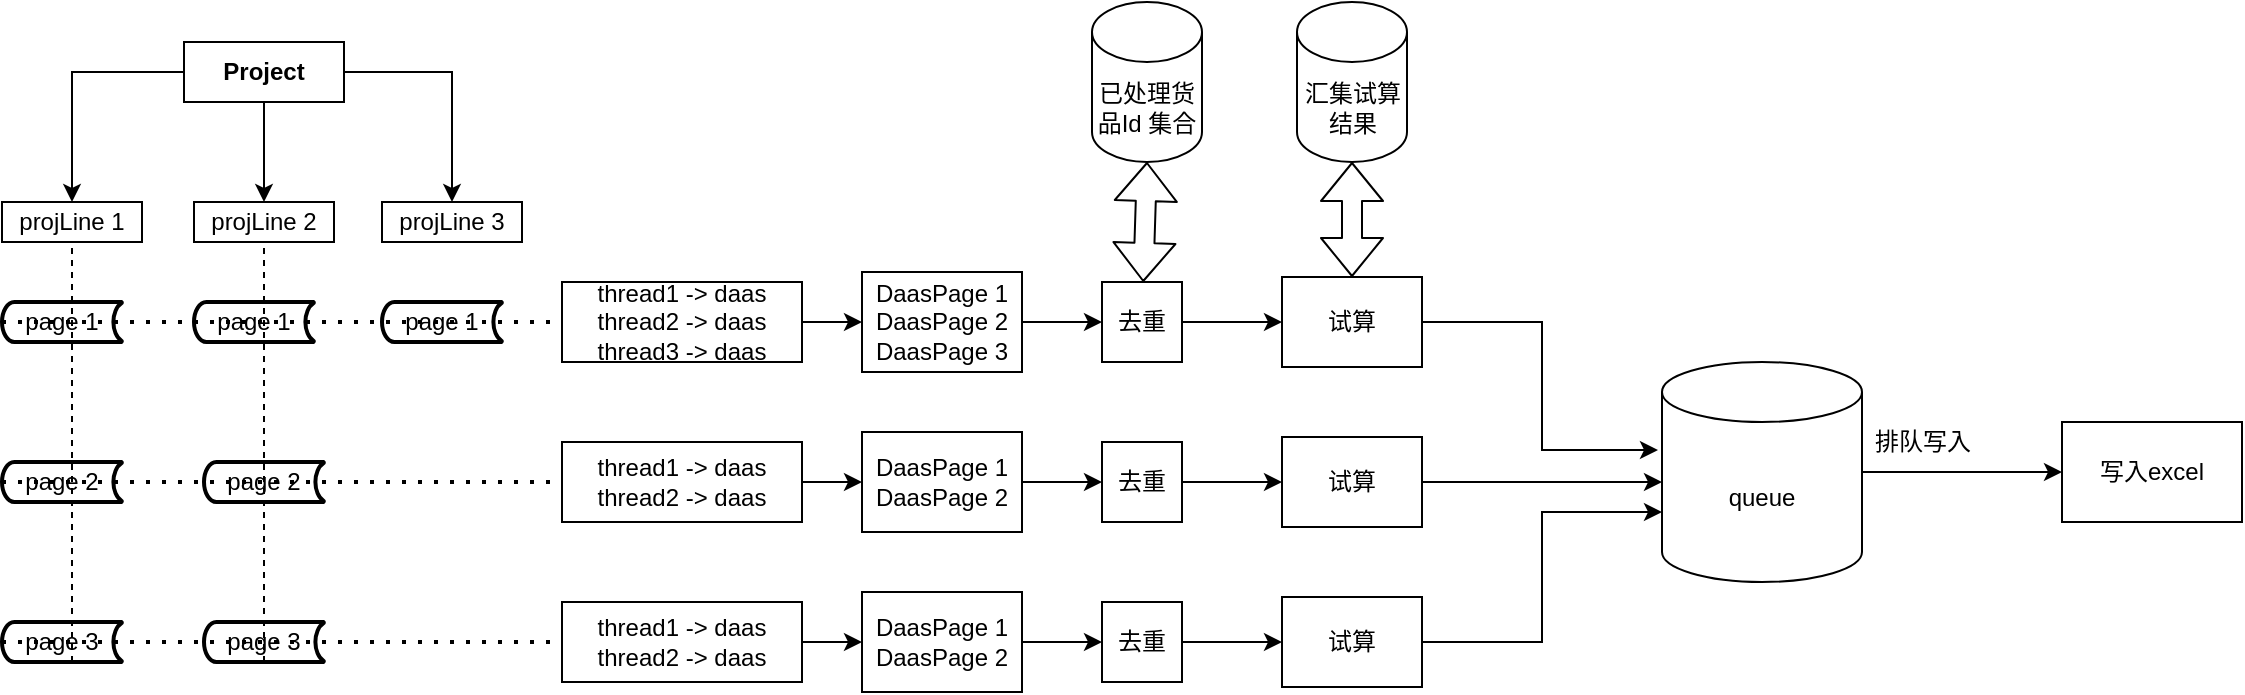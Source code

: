 <mxfile version="14.8.5" type="github">
  <diagram id="C5RBs43oDa-KdzZeNtuy" name="Page-1">
    <mxGraphModel dx="1422" dy="762" grid="1" gridSize="10" guides="1" tooltips="1" connect="1" arrows="1" fold="1" page="1" pageScale="1" pageWidth="1654" pageHeight="2336" math="0" shadow="0">
      <root>
        <mxCell id="WIyWlLk6GJQsqaUBKTNV-0" />
        <mxCell id="WIyWlLk6GJQsqaUBKTNV-1" parent="WIyWlLk6GJQsqaUBKTNV-0" />
        <mxCell id="3iObHFwWadMs1wE5Qv02-64" style="edgeStyle=orthogonalEdgeStyle;rounded=0;orthogonalLoop=1;jettySize=auto;html=1;entryX=0.5;entryY=0;entryDx=0;entryDy=0;" edge="1" parent="WIyWlLk6GJQsqaUBKTNV-1" source="3iObHFwWadMs1wE5Qv02-0" target="3iObHFwWadMs1wE5Qv02-1">
          <mxGeometry relative="1" as="geometry" />
        </mxCell>
        <mxCell id="3iObHFwWadMs1wE5Qv02-65" style="edgeStyle=orthogonalEdgeStyle;rounded=0;orthogonalLoop=1;jettySize=auto;html=1;entryX=0.5;entryY=0;entryDx=0;entryDy=0;" edge="1" parent="WIyWlLk6GJQsqaUBKTNV-1" source="3iObHFwWadMs1wE5Qv02-0" target="3iObHFwWadMs1wE5Qv02-2">
          <mxGeometry relative="1" as="geometry" />
        </mxCell>
        <mxCell id="3iObHFwWadMs1wE5Qv02-66" style="edgeStyle=orthogonalEdgeStyle;rounded=0;orthogonalLoop=1;jettySize=auto;html=1;exitX=1;exitY=0.5;exitDx=0;exitDy=0;entryX=0.5;entryY=0;entryDx=0;entryDy=0;" edge="1" parent="WIyWlLk6GJQsqaUBKTNV-1" source="3iObHFwWadMs1wE5Qv02-0" target="3iObHFwWadMs1wE5Qv02-3">
          <mxGeometry relative="1" as="geometry" />
        </mxCell>
        <mxCell id="3iObHFwWadMs1wE5Qv02-0" value="Project" style="rounded=0;whiteSpace=wrap;html=1;fontStyle=1" vertex="1" parent="WIyWlLk6GJQsqaUBKTNV-1">
          <mxGeometry x="131" y="60" width="80" height="30" as="geometry" />
        </mxCell>
        <mxCell id="3iObHFwWadMs1wE5Qv02-1" value="projLine 1" style="rounded=0;whiteSpace=wrap;html=1;" vertex="1" parent="WIyWlLk6GJQsqaUBKTNV-1">
          <mxGeometry x="40" y="140" width="70" height="20" as="geometry" />
        </mxCell>
        <mxCell id="3iObHFwWadMs1wE5Qv02-2" value="projLine 2" style="rounded=0;whiteSpace=wrap;html=1;" vertex="1" parent="WIyWlLk6GJQsqaUBKTNV-1">
          <mxGeometry x="136" y="140" width="70" height="20" as="geometry" />
        </mxCell>
        <mxCell id="3iObHFwWadMs1wE5Qv02-3" value="projLine 3" style="rounded=0;whiteSpace=wrap;html=1;" vertex="1" parent="WIyWlLk6GJQsqaUBKTNV-1">
          <mxGeometry x="230" y="140" width="70" height="20" as="geometry" />
        </mxCell>
        <mxCell id="3iObHFwWadMs1wE5Qv02-4" value="page 1" style="strokeWidth=2;html=1;shape=mxgraph.flowchart.stored_data;whiteSpace=wrap;" vertex="1" parent="WIyWlLk6GJQsqaUBKTNV-1">
          <mxGeometry x="40" y="190" width="60" height="20" as="geometry" />
        </mxCell>
        <mxCell id="3iObHFwWadMs1wE5Qv02-5" value="page 1" style="strokeWidth=2;html=1;shape=mxgraph.flowchart.stored_data;whiteSpace=wrap;" vertex="1" parent="WIyWlLk6GJQsqaUBKTNV-1">
          <mxGeometry x="136" y="190" width="60" height="20" as="geometry" />
        </mxCell>
        <mxCell id="3iObHFwWadMs1wE5Qv02-6" value="page 1" style="strokeWidth=2;html=1;shape=mxgraph.flowchart.stored_data;whiteSpace=wrap;" vertex="1" parent="WIyWlLk6GJQsqaUBKTNV-1">
          <mxGeometry x="230" y="190" width="60" height="20" as="geometry" />
        </mxCell>
        <mxCell id="3iObHFwWadMs1wE5Qv02-7" value="page 2" style="strokeWidth=2;html=1;shape=mxgraph.flowchart.stored_data;whiteSpace=wrap;" vertex="1" parent="WIyWlLk6GJQsqaUBKTNV-1">
          <mxGeometry x="40" y="270" width="60" height="20" as="geometry" />
        </mxCell>
        <mxCell id="3iObHFwWadMs1wE5Qv02-8" value="page 2" style="strokeWidth=2;html=1;shape=mxgraph.flowchart.stored_data;whiteSpace=wrap;" vertex="1" parent="WIyWlLk6GJQsqaUBKTNV-1">
          <mxGeometry x="141" y="270" width="60" height="20" as="geometry" />
        </mxCell>
        <mxCell id="3iObHFwWadMs1wE5Qv02-9" value="page 3" style="strokeWidth=2;html=1;shape=mxgraph.flowchart.stored_data;whiteSpace=wrap;" vertex="1" parent="WIyWlLk6GJQsqaUBKTNV-1">
          <mxGeometry x="141" y="350" width="60" height="20" as="geometry" />
        </mxCell>
        <mxCell id="3iObHFwWadMs1wE5Qv02-10" value="page 3" style="strokeWidth=2;html=1;shape=mxgraph.flowchart.stored_data;whiteSpace=wrap;" vertex="1" parent="WIyWlLk6GJQsqaUBKTNV-1">
          <mxGeometry x="40" y="350" width="60" height="20" as="geometry" />
        </mxCell>
        <mxCell id="3iObHFwWadMs1wE5Qv02-17" value="thread1 -&amp;gt; daas&lt;br&gt;thread2 -&amp;gt; daas&lt;br&gt;thread3 -&amp;gt; daas" style="rounded=0;whiteSpace=wrap;html=1;" vertex="1" parent="WIyWlLk6GJQsqaUBKTNV-1">
          <mxGeometry x="320" y="180" width="120" height="40" as="geometry" />
        </mxCell>
        <mxCell id="3iObHFwWadMs1wE5Qv02-18" value="DaasPage 1&lt;br&gt;DaasPage 2&lt;br&gt;DaasPage 3" style="rounded=0;whiteSpace=wrap;html=1;" vertex="1" parent="WIyWlLk6GJQsqaUBKTNV-1">
          <mxGeometry x="470" y="175" width="80" height="50" as="geometry" />
        </mxCell>
        <mxCell id="3iObHFwWadMs1wE5Qv02-20" value="" style="endArrow=classic;html=1;entryX=0;entryY=0.5;entryDx=0;entryDy=0;exitX=1;exitY=0.5;exitDx=0;exitDy=0;" edge="1" parent="WIyWlLk6GJQsqaUBKTNV-1" source="3iObHFwWadMs1wE5Qv02-17" target="3iObHFwWadMs1wE5Qv02-18">
          <mxGeometry width="50" height="50" relative="1" as="geometry">
            <mxPoint x="300" y="220" as="sourcePoint" />
            <mxPoint x="350" y="170" as="targetPoint" />
          </mxGeometry>
        </mxCell>
        <mxCell id="3iObHFwWadMs1wE5Qv02-26" style="edgeStyle=orthogonalEdgeStyle;rounded=0;orthogonalLoop=1;jettySize=auto;html=1;exitX=1;exitY=0.5;exitDx=0;exitDy=0;entryX=0;entryY=0.5;entryDx=0;entryDy=0;" edge="1" parent="WIyWlLk6GJQsqaUBKTNV-1" source="3iObHFwWadMs1wE5Qv02-21" target="3iObHFwWadMs1wE5Qv02-25">
          <mxGeometry relative="1" as="geometry" />
        </mxCell>
        <mxCell id="3iObHFwWadMs1wE5Qv02-21" value="去重" style="whiteSpace=wrap;html=1;aspect=fixed;" vertex="1" parent="WIyWlLk6GJQsqaUBKTNV-1">
          <mxGeometry x="590" y="180" width="40" height="40" as="geometry" />
        </mxCell>
        <mxCell id="3iObHFwWadMs1wE5Qv02-22" value="" style="endArrow=classic;html=1;exitX=1;exitY=0.5;exitDx=0;exitDy=0;entryX=0;entryY=0.5;entryDx=0;entryDy=0;" edge="1" parent="WIyWlLk6GJQsqaUBKTNV-1" source="3iObHFwWadMs1wE5Qv02-18" target="3iObHFwWadMs1wE5Qv02-21">
          <mxGeometry width="50" height="50" relative="1" as="geometry">
            <mxPoint x="560" y="240" as="sourcePoint" />
            <mxPoint x="610" y="190" as="targetPoint" />
          </mxGeometry>
        </mxCell>
        <mxCell id="3iObHFwWadMs1wE5Qv02-23" value="已处理货品Id 集合" style="shape=cylinder3;whiteSpace=wrap;html=1;boundedLbl=1;backgroundOutline=1;size=15;" vertex="1" parent="WIyWlLk6GJQsqaUBKTNV-1">
          <mxGeometry x="585" y="40" width="55" height="80" as="geometry" />
        </mxCell>
        <mxCell id="3iObHFwWadMs1wE5Qv02-24" value="" style="shape=flexArrow;endArrow=classic;startArrow=classic;html=1;entryX=0.5;entryY=1;entryDx=0;entryDy=0;entryPerimeter=0;" edge="1" parent="WIyWlLk6GJQsqaUBKTNV-1" source="3iObHFwWadMs1wE5Qv02-21" target="3iObHFwWadMs1wE5Qv02-23">
          <mxGeometry width="100" height="100" relative="1" as="geometry">
            <mxPoint x="570" y="230" as="sourcePoint" />
            <mxPoint x="670" y="130" as="targetPoint" />
          </mxGeometry>
        </mxCell>
        <mxCell id="3iObHFwWadMs1wE5Qv02-29" style="edgeStyle=orthogonalEdgeStyle;rounded=0;orthogonalLoop=1;jettySize=auto;html=1;exitX=1;exitY=0.5;exitDx=0;exitDy=0;entryX=-0.02;entryY=0.4;entryDx=0;entryDy=0;entryPerimeter=0;" edge="1" parent="WIyWlLk6GJQsqaUBKTNV-1" source="3iObHFwWadMs1wE5Qv02-25" target="3iObHFwWadMs1wE5Qv02-27">
          <mxGeometry relative="1" as="geometry" />
        </mxCell>
        <mxCell id="3iObHFwWadMs1wE5Qv02-25" value="试算" style="rounded=0;whiteSpace=wrap;html=1;" vertex="1" parent="WIyWlLk6GJQsqaUBKTNV-1">
          <mxGeometry x="680" y="177.5" width="70" height="45" as="geometry" />
        </mxCell>
        <mxCell id="3iObHFwWadMs1wE5Qv02-30" style="edgeStyle=orthogonalEdgeStyle;rounded=0;orthogonalLoop=1;jettySize=auto;html=1;exitX=1;exitY=0.5;exitDx=0;exitDy=0;exitPerimeter=0;entryX=0;entryY=0.5;entryDx=0;entryDy=0;" edge="1" parent="WIyWlLk6GJQsqaUBKTNV-1" source="3iObHFwWadMs1wE5Qv02-27" target="3iObHFwWadMs1wE5Qv02-28">
          <mxGeometry relative="1" as="geometry" />
        </mxCell>
        <mxCell id="3iObHFwWadMs1wE5Qv02-27" value="queue" style="shape=cylinder3;whiteSpace=wrap;html=1;boundedLbl=1;backgroundOutline=1;size=15;" vertex="1" parent="WIyWlLk6GJQsqaUBKTNV-1">
          <mxGeometry x="870" y="220" width="100" height="110" as="geometry" />
        </mxCell>
        <mxCell id="3iObHFwWadMs1wE5Qv02-28" value="写入excel" style="rounded=0;whiteSpace=wrap;html=1;" vertex="1" parent="WIyWlLk6GJQsqaUBKTNV-1">
          <mxGeometry x="1070" y="250" width="90" height="50" as="geometry" />
        </mxCell>
        <mxCell id="3iObHFwWadMs1wE5Qv02-31" value="thread1 -&amp;gt; daas&lt;br&gt;thread2 -&amp;gt; daas" style="rounded=0;whiteSpace=wrap;html=1;" vertex="1" parent="WIyWlLk6GJQsqaUBKTNV-1">
          <mxGeometry x="320" y="260" width="120" height="40" as="geometry" />
        </mxCell>
        <mxCell id="3iObHFwWadMs1wE5Qv02-32" value="DaasPage 1&lt;br&gt;DaasPage 2" style="rounded=0;whiteSpace=wrap;html=1;" vertex="1" parent="WIyWlLk6GJQsqaUBKTNV-1">
          <mxGeometry x="470" y="255" width="80" height="50" as="geometry" />
        </mxCell>
        <mxCell id="3iObHFwWadMs1wE5Qv02-33" value="" style="endArrow=classic;html=1;entryX=0;entryY=0.5;entryDx=0;entryDy=0;exitX=1;exitY=0.5;exitDx=0;exitDy=0;" edge="1" parent="WIyWlLk6GJQsqaUBKTNV-1" source="3iObHFwWadMs1wE5Qv02-31" target="3iObHFwWadMs1wE5Qv02-32">
          <mxGeometry width="50" height="50" relative="1" as="geometry">
            <mxPoint x="300" y="300" as="sourcePoint" />
            <mxPoint x="350" y="250" as="targetPoint" />
          </mxGeometry>
        </mxCell>
        <mxCell id="3iObHFwWadMs1wE5Qv02-34" style="edgeStyle=orthogonalEdgeStyle;rounded=0;orthogonalLoop=1;jettySize=auto;html=1;exitX=1;exitY=0.5;exitDx=0;exitDy=0;entryX=0;entryY=0.5;entryDx=0;entryDy=0;" edge="1" parent="WIyWlLk6GJQsqaUBKTNV-1" source="3iObHFwWadMs1wE5Qv02-35" target="3iObHFwWadMs1wE5Qv02-37">
          <mxGeometry relative="1" as="geometry" />
        </mxCell>
        <mxCell id="3iObHFwWadMs1wE5Qv02-35" value="去重" style="whiteSpace=wrap;html=1;aspect=fixed;" vertex="1" parent="WIyWlLk6GJQsqaUBKTNV-1">
          <mxGeometry x="590" y="260" width="40" height="40" as="geometry" />
        </mxCell>
        <mxCell id="3iObHFwWadMs1wE5Qv02-36" value="" style="endArrow=classic;html=1;exitX=1;exitY=0.5;exitDx=0;exitDy=0;entryX=0;entryY=0.5;entryDx=0;entryDy=0;" edge="1" parent="WIyWlLk6GJQsqaUBKTNV-1" source="3iObHFwWadMs1wE5Qv02-32" target="3iObHFwWadMs1wE5Qv02-35">
          <mxGeometry width="50" height="50" relative="1" as="geometry">
            <mxPoint x="560" y="320" as="sourcePoint" />
            <mxPoint x="610" y="270" as="targetPoint" />
          </mxGeometry>
        </mxCell>
        <mxCell id="3iObHFwWadMs1wE5Qv02-51" style="edgeStyle=orthogonalEdgeStyle;rounded=0;orthogonalLoop=1;jettySize=auto;html=1;" edge="1" parent="WIyWlLk6GJQsqaUBKTNV-1" source="3iObHFwWadMs1wE5Qv02-37">
          <mxGeometry relative="1" as="geometry">
            <mxPoint x="870" y="280" as="targetPoint" />
          </mxGeometry>
        </mxCell>
        <mxCell id="3iObHFwWadMs1wE5Qv02-37" value="试算" style="rounded=0;whiteSpace=wrap;html=1;" vertex="1" parent="WIyWlLk6GJQsqaUBKTNV-1">
          <mxGeometry x="680" y="257.5" width="70" height="45" as="geometry" />
        </mxCell>
        <mxCell id="3iObHFwWadMs1wE5Qv02-38" value="thread1 -&amp;gt; daas&lt;br&gt;thread2 -&amp;gt; daas" style="rounded=0;whiteSpace=wrap;html=1;" vertex="1" parent="WIyWlLk6GJQsqaUBKTNV-1">
          <mxGeometry x="320" y="340" width="120" height="40" as="geometry" />
        </mxCell>
        <mxCell id="3iObHFwWadMs1wE5Qv02-39" value="DaasPage 1&lt;br&gt;DaasPage 2" style="rounded=0;whiteSpace=wrap;html=1;" vertex="1" parent="WIyWlLk6GJQsqaUBKTNV-1">
          <mxGeometry x="470" y="335" width="80" height="50" as="geometry" />
        </mxCell>
        <mxCell id="3iObHFwWadMs1wE5Qv02-40" value="" style="endArrow=classic;html=1;entryX=0;entryY=0.5;entryDx=0;entryDy=0;exitX=1;exitY=0.5;exitDx=0;exitDy=0;" edge="1" parent="WIyWlLk6GJQsqaUBKTNV-1" source="3iObHFwWadMs1wE5Qv02-38" target="3iObHFwWadMs1wE5Qv02-39">
          <mxGeometry width="50" height="50" relative="1" as="geometry">
            <mxPoint x="300" y="380" as="sourcePoint" />
            <mxPoint x="350" y="330" as="targetPoint" />
          </mxGeometry>
        </mxCell>
        <mxCell id="3iObHFwWadMs1wE5Qv02-41" style="edgeStyle=orthogonalEdgeStyle;rounded=0;orthogonalLoop=1;jettySize=auto;html=1;exitX=1;exitY=0.5;exitDx=0;exitDy=0;entryX=0;entryY=0.5;entryDx=0;entryDy=0;" edge="1" parent="WIyWlLk6GJQsqaUBKTNV-1" source="3iObHFwWadMs1wE5Qv02-42" target="3iObHFwWadMs1wE5Qv02-44">
          <mxGeometry relative="1" as="geometry" />
        </mxCell>
        <mxCell id="3iObHFwWadMs1wE5Qv02-42" value="去重" style="whiteSpace=wrap;html=1;aspect=fixed;" vertex="1" parent="WIyWlLk6GJQsqaUBKTNV-1">
          <mxGeometry x="590" y="340" width="40" height="40" as="geometry" />
        </mxCell>
        <mxCell id="3iObHFwWadMs1wE5Qv02-43" value="" style="endArrow=classic;html=1;exitX=1;exitY=0.5;exitDx=0;exitDy=0;entryX=0;entryY=0.5;entryDx=0;entryDy=0;" edge="1" parent="WIyWlLk6GJQsqaUBKTNV-1" source="3iObHFwWadMs1wE5Qv02-39" target="3iObHFwWadMs1wE5Qv02-42">
          <mxGeometry width="50" height="50" relative="1" as="geometry">
            <mxPoint x="560" y="400" as="sourcePoint" />
            <mxPoint x="610" y="350" as="targetPoint" />
          </mxGeometry>
        </mxCell>
        <mxCell id="3iObHFwWadMs1wE5Qv02-52" style="edgeStyle=orthogonalEdgeStyle;rounded=0;orthogonalLoop=1;jettySize=auto;html=1;entryX=0;entryY=0;entryDx=0;entryDy=75;entryPerimeter=0;" edge="1" parent="WIyWlLk6GJQsqaUBKTNV-1" source="3iObHFwWadMs1wE5Qv02-44" target="3iObHFwWadMs1wE5Qv02-27">
          <mxGeometry relative="1" as="geometry" />
        </mxCell>
        <mxCell id="3iObHFwWadMs1wE5Qv02-44" value="试算" style="rounded=0;whiteSpace=wrap;html=1;" vertex="1" parent="WIyWlLk6GJQsqaUBKTNV-1">
          <mxGeometry x="680" y="337.5" width="70" height="45" as="geometry" />
        </mxCell>
        <mxCell id="3iObHFwWadMs1wE5Qv02-47" value="" style="endArrow=none;dashed=1;html=1;dashPattern=1 3;strokeWidth=2;exitX=0;exitY=0.5;exitDx=0;exitDy=0;exitPerimeter=0;entryX=0;entryY=0.5;entryDx=0;entryDy=0;" edge="1" parent="WIyWlLk6GJQsqaUBKTNV-1" source="3iObHFwWadMs1wE5Qv02-7" target="3iObHFwWadMs1wE5Qv02-31">
          <mxGeometry width="50" height="50" relative="1" as="geometry">
            <mxPoint x="670" y="240" as="sourcePoint" />
            <mxPoint x="720" y="190" as="targetPoint" />
          </mxGeometry>
        </mxCell>
        <mxCell id="3iObHFwWadMs1wE5Qv02-48" value="" style="endArrow=none;dashed=1;html=1;dashPattern=1 3;strokeWidth=2;entryX=0;entryY=0.5;entryDx=0;entryDy=0;exitX=0;exitY=0.5;exitDx=0;exitDy=0;exitPerimeter=0;" edge="1" parent="WIyWlLk6GJQsqaUBKTNV-1" source="3iObHFwWadMs1wE5Qv02-4" target="3iObHFwWadMs1wE5Qv02-17">
          <mxGeometry width="50" height="50" relative="1" as="geometry">
            <mxPoint x="45" y="200" as="sourcePoint" />
            <mxPoint x="95" y="150" as="targetPoint" />
          </mxGeometry>
        </mxCell>
        <mxCell id="3iObHFwWadMs1wE5Qv02-49" value="" style="endArrow=none;dashed=1;html=1;dashPattern=1 3;strokeWidth=2;exitX=0;exitY=0.5;exitDx=0;exitDy=0;exitPerimeter=0;entryX=0;entryY=0.5;entryDx=0;entryDy=0;" edge="1" parent="WIyWlLk6GJQsqaUBKTNV-1" source="3iObHFwWadMs1wE5Qv02-10" target="3iObHFwWadMs1wE5Qv02-38">
          <mxGeometry width="50" height="50" relative="1" as="geometry">
            <mxPoint x="600" y="240" as="sourcePoint" />
            <mxPoint x="650" y="190" as="targetPoint" />
          </mxGeometry>
        </mxCell>
        <mxCell id="3iObHFwWadMs1wE5Qv02-59" value="" style="shape=flexArrow;endArrow=classic;startArrow=classic;html=1;entryX=0.5;entryY=1;entryDx=0;entryDy=0;entryPerimeter=0;exitX=0.5;exitY=0;exitDx=0;exitDy=0;" edge="1" parent="WIyWlLk6GJQsqaUBKTNV-1" source="3iObHFwWadMs1wE5Qv02-25" target="3iObHFwWadMs1wE5Qv02-70">
          <mxGeometry width="100" height="100" relative="1" as="geometry">
            <mxPoint x="830" y="210" as="sourcePoint" />
            <mxPoint x="715" y="115" as="targetPoint" />
          </mxGeometry>
        </mxCell>
        <mxCell id="3iObHFwWadMs1wE5Qv02-60" value="排队写入" style="text;html=1;align=center;verticalAlign=middle;resizable=0;points=[];autosize=1;strokeColor=none;" vertex="1" parent="WIyWlLk6GJQsqaUBKTNV-1">
          <mxGeometry x="970" y="250" width="60" height="20" as="geometry" />
        </mxCell>
        <mxCell id="3iObHFwWadMs1wE5Qv02-67" value="" style="endArrow=none;dashed=1;html=1;entryX=0.5;entryY=1;entryDx=0;entryDy=0;" edge="1" parent="WIyWlLk6GJQsqaUBKTNV-1" target="3iObHFwWadMs1wE5Qv02-1">
          <mxGeometry width="50" height="50" relative="1" as="geometry">
            <mxPoint x="75" y="370" as="sourcePoint" />
            <mxPoint x="110" y="420" as="targetPoint" />
          </mxGeometry>
        </mxCell>
        <mxCell id="3iObHFwWadMs1wE5Qv02-69" value="" style="endArrow=none;dashed=1;html=1;entryX=0.5;entryY=1;entryDx=0;entryDy=0;exitX=0.5;exitY=1;exitDx=0;exitDy=0;exitPerimeter=0;" edge="1" parent="WIyWlLk6GJQsqaUBKTNV-1" source="3iObHFwWadMs1wE5Qv02-9" target="3iObHFwWadMs1wE5Qv02-2">
          <mxGeometry width="50" height="50" relative="1" as="geometry">
            <mxPoint x="600" y="260" as="sourcePoint" />
            <mxPoint x="650" y="210" as="targetPoint" />
          </mxGeometry>
        </mxCell>
        <mxCell id="3iObHFwWadMs1wE5Qv02-70" value="汇集试算结果" style="shape=cylinder3;whiteSpace=wrap;html=1;boundedLbl=1;backgroundOutline=1;size=15;" vertex="1" parent="WIyWlLk6GJQsqaUBKTNV-1">
          <mxGeometry x="687.5" y="40" width="55" height="80" as="geometry" />
        </mxCell>
      </root>
    </mxGraphModel>
  </diagram>
</mxfile>
